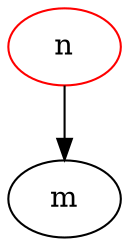 strict digraph g {
	node [label="\N"];
	graph [bb="0,0,54,112"];
	n [color=red, pos="27,93", width="0.75", height="0.51389"];
	m [pos="27,19", width="0.75", height="0.51389"];
	n -> m [pos="e,27,37.667 27,74.327 27,66.264 27,56.648 27,47.711"];
}
